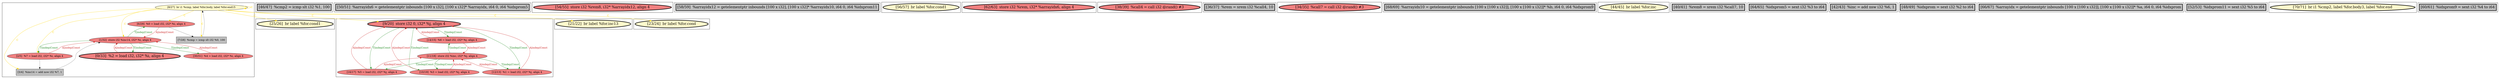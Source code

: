 
digraph G {



node1332->node1331 [style=solid,color=gold,label="C",penwidth=1.0,fontcolor=gold ]
node1332->node1341 [style=solid,color=gold,label="C",penwidth=1.0,fontcolor=gold ]
node1348->node1345 [style=solid,color=forestgreen,label="T|indep|Const",penwidth=1.0,fontcolor=forestgreen ]
node1346->node1344 [style=solid,color=forestgreen,label="T|indep|Const",penwidth=1.0,fontcolor=forestgreen ]
node1328->node1327 [style=solid,color=forestgreen,label="T|indep|Const",penwidth=1.0,fontcolor=forestgreen ]
node1331->node1333 [style=solid,color=black,label="",penwidth=0.5,fontcolor=black ]
node1332->node1329 [style=solid,color=gold,label="C",penwidth=1.0,fontcolor=gold ]
node1329->node1328 [style=solid,color=black,label="",penwidth=0.5,fontcolor=black ]
node1346->node1349 [style=solid,color=forestgreen,label="T|indep|Const",penwidth=1.0,fontcolor=forestgreen ]
node1326->node1328 [style=solid,color=firebrick3,label="A|indep|Const",penwidth=1.0,fontcolor=firebrick3 ]
node1328->node1331 [style=solid,color=forestgreen,label="T|indep|Const",penwidth=1.0,fontcolor=forestgreen ]
node1328->node1330 [style=solid,color=forestgreen,label="T|indep|Const",penwidth=1.0,fontcolor=forestgreen ]
node1327->node1328 [style=solid,color=firebrick3,label="A|indep|Const",penwidth=1.0,fontcolor=firebrick3 ]
node1327->node1329 [style=solid,color=black,label="",penwidth=0.5,fontcolor=black ]
node1349->node1348 [style=solid,color=firebrick3,label="A|indep|Const",penwidth=1.0,fontcolor=firebrick3 ]
node1331->node1328 [style=solid,color=firebrick3,label="A|indep|Const",penwidth=1.0,fontcolor=firebrick3 ]
node1347->node1346 [style=solid,color=firebrick3,label="A|indep|Const",penwidth=1.0,fontcolor=firebrick3 ]
node1332->node1332 [style=solid,color=gold,label="C",penwidth=1.0,fontcolor=gold ]
node1332->node1333 [style=solid,color=gold,label="C",penwidth=1.0,fontcolor=gold ]
node1328->node1326 [style=solid,color=forestgreen,label="T|indep|Const",penwidth=1.0,fontcolor=forestgreen ]
node1346->node1347 [style=solid,color=forestgreen,label="T|indep|Const",penwidth=1.0,fontcolor=forestgreen ]
node1348->node1349 [style=solid,color=forestgreen,label="T|indep|Const",penwidth=1.0,fontcolor=forestgreen ]
node1349->node1346 [style=solid,color=firebrick3,label="A|indep|Const",penwidth=1.0,fontcolor=firebrick3 ]
node1345->node1346 [style=solid,color=firebrick3,label="A|indep|Const",penwidth=1.0,fontcolor=firebrick3 ]
node1345->node1348 [style=solid,color=firebrick3,label="A|indep|Const",penwidth=1.0,fontcolor=firebrick3 ]
node1346->node1345 [style=solid,color=forestgreen,label="T|indep|Const",penwidth=1.0,fontcolor=forestgreen ]
node1348->node1344 [style=solid,color=forestgreen,label="T|indep|Const",penwidth=1.0,fontcolor=forestgreen ]
node1344->node1348 [style=solid,color=firebrick3,label="A|indep|Const",penwidth=1.0,fontcolor=firebrick3 ]
node1332->node1328 [style=solid,color=gold,label="C",penwidth=1.0,fontcolor=gold ]
node1348->node1347 [style=solid,color=forestgreen,label="T|indep|Const",penwidth=1.0,fontcolor=forestgreen ]
node1347->node1348 [style=solid,color=firebrick3,label="A|indep|Const",penwidth=1.0,fontcolor=firebrick3 ]
node1332->node1338 [style=solid,color=gold,label="C",penwidth=1.0,fontcolor=gold ]
node1332->node1327 [style=solid,color=gold,label="C",penwidth=1.0,fontcolor=gold ]
node1344->node1346 [style=solid,color=firebrick3,label="A|indep|Const",penwidth=1.0,fontcolor=firebrick3 ]
node1333->node1332 [style=solid,color=black,label="",penwidth=0.5,fontcolor=black ]
node1332->node1351 [style=solid,color=gold,label="C",penwidth=1.0,fontcolor=gold ]
node1330->node1328 [style=solid,color=firebrick3,label="A|indep|Const",penwidth=1.0,fontcolor=firebrick3 ]
node1332->node1348 [style=solid,color=gold,label="C",penwidth=1.0,fontcolor=gold ]


subgraph cluster22 {


node1360 [penwidth=3.0,fontsize=20,fillcolor=grey,label="[46/47]  %cmp2 = icmp slt i32 %1, 100",shape=rectangle,style=filled ]



}

subgraph cluster20 {


node1358 [penwidth=3.0,fontsize=20,fillcolor=grey,label="[50/51]  %arrayidx6 = getelementptr inbounds [100 x i32], [100 x i32]* %arrayidx, i64 0, i64 %idxprom5",shape=rectangle,style=filled ]



}

subgraph cluster18 {


node1356 [penwidth=3.0,fontsize=20,fillcolor=lightcoral,label="[54/55]  store i32 %rem8, i32* %arrayidx12, align 4",shape=ellipse,style=filled ]



}

subgraph cluster16 {


node1354 [penwidth=3.0,fontsize=20,fillcolor=grey,label="[58/59]  %arrayidx12 = getelementptr inbounds [100 x i32], [100 x i32]* %arrayidx10, i64 0, i64 %idxprom11",shape=rectangle,style=filled ]



}

subgraph cluster17 {


node1355 [penwidth=3.0,fontsize=20,fillcolor=lemonchiffon,label="[56/57]  br label %for.cond1",shape=ellipse,style=filled ]



}

subgraph cluster4 {


node1337 [penwidth=3.0,fontsize=20,fillcolor=lightcoral,label="[62/63]  store i32 %rem, i32* %arrayidx6, align 4",shape=ellipse,style=filled ]



}

subgraph cluster3 {


node1336 [penwidth=3.0,fontsize=20,fillcolor=lightcoral,label="[38/39]  %call4 = call i32 @rand() #3",shape=ellipse,style=filled ]



}

subgraph cluster2 {


node1335 [penwidth=3.0,fontsize=20,fillcolor=grey,label="[36/37]  %rem = srem i32 %call4, 10",shape=rectangle,style=filled ]



}

subgraph cluster1 {


node1334 [penwidth=3.0,fontsize=20,fillcolor=lightcoral,label="[34/35]  %call7 = call i32 @rand() #3",shape=ellipse,style=filled ]



}

subgraph cluster12 {


node1350 [penwidth=3.0,fontsize=20,fillcolor=grey,label="[68/69]  %arrayidx10 = getelementptr inbounds [100 x [100 x i32]], [100 x [100 x i32]]* %b, i64 0, i64 %idxprom9",shape=rectangle,style=filled ]



}

subgraph cluster5 {


node1338 [penwidth=3.0,fontsize=20,fillcolor=lemonchiffon,label="[21/22]  br label %for.inc13",shape=ellipse,style=filled ]



}

subgraph cluster0 {


node1327 [fillcolor=lightcoral,label="[2/5]  %7 = load i32, i32* %i, align 4",shape=ellipse,style=filled ]
node1333 [fillcolor=grey,label="[7/28]  %cmp = icmp slt i32 %0, 100",shape=rectangle,style=filled ]
node1330 [penwidth=3.0,fontsize=20,fillcolor=lightcoral,label="[0/33]  %2 = load i32, i32* %i, align 4",shape=ellipse,style=filled ]
node1332 [fillcolor=lemonchiffon,label="[8/27]  br i1 %cmp, label %for.body, label %for.end15",shape=ellipse,style=filled ]
node1326 [fillcolor=lightcoral,label="[30/31]  %4 = load i32, i32* %i, align 4",shape=ellipse,style=filled ]
node1328 [fillcolor=lightcoral,label="[1/32]  store i32 %inc14, i32* %i, align 4",shape=ellipse,style=filled ]
node1329 [fillcolor=grey,label="[3/4]  %inc14 = add nsw i32 %7, 1",shape=rectangle,style=filled ]
node1331 [fillcolor=lightcoral,label="[6/29]  %0 = load i32, i32* %i, align 4",shape=ellipse,style=filled ]



}

subgraph cluster6 {


node1339 [penwidth=3.0,fontsize=20,fillcolor=lemonchiffon,label="[44/45]  br label %for.inc",shape=ellipse,style=filled ]



}

subgraph cluster14 {


node1352 [penwidth=3.0,fontsize=20,fillcolor=grey,label="[40/41]  %rem8 = srem i32 %call7, 10",shape=rectangle,style=filled ]



}

subgraph cluster7 {


node1340 [penwidth=3.0,fontsize=20,fillcolor=grey,label="[64/65]  %idxprom5 = sext i32 %3 to i64",shape=rectangle,style=filled ]



}

subgraph cluster23 {


node1361 [penwidth=3.0,fontsize=20,fillcolor=grey,label="[42/43]  %inc = add nsw i32 %6, 1",shape=rectangle,style=filled ]



}

subgraph cluster8 {


node1341 [penwidth=3.0,fontsize=20,fillcolor=lemonchiffon,label="[25/26]  br label %for.cond1",shape=ellipse,style=filled ]



}

subgraph cluster21 {


node1359 [penwidth=3.0,fontsize=20,fillcolor=grey,label="[48/49]  %idxprom = sext i32 %2 to i64",shape=rectangle,style=filled ]



}

subgraph cluster9 {


node1342 [penwidth=3.0,fontsize=20,fillcolor=grey,label="[66/67]  %arrayidx = getelementptr inbounds [100 x [100 x i32]], [100 x [100 x i32]]* %a, i64 0, i64 %idxprom",shape=rectangle,style=filled ]



}

subgraph cluster19 {


node1357 [penwidth=3.0,fontsize=20,fillcolor=grey,label="[52/53]  %idxprom11 = sext i32 %5 to i64",shape=rectangle,style=filled ]



}

subgraph cluster10 {


node1343 [penwidth=3.0,fontsize=20,fillcolor=lemonchiffon,label="[70/71]  br i1 %cmp2, label %for.body3, label %for.end",shape=ellipse,style=filled ]



}

subgraph cluster11 {


node1349 [fillcolor=lightcoral,label="[10/19]  %3 = load i32, i32* %j, align 4",shape=ellipse,style=filled ]
node1346 [fillcolor=lightcoral,label="[11/18]  store i32 %inc, i32* %j, align 4",shape=ellipse,style=filled ]
node1347 [fillcolor=lightcoral,label="[12/13]  %1 = load i32, i32* %j, align 4",shape=ellipse,style=filled ]
node1344 [fillcolor=lightcoral,label="[16/17]  %5 = load i32, i32* %j, align 4",shape=ellipse,style=filled ]
node1348 [penwidth=3.0,fontsize=20,fillcolor=lightcoral,label="[9/20]  store i32 0, i32* %j, align 4",shape=ellipse,style=filled ]
node1345 [fillcolor=lightcoral,label="[14/15]  %6 = load i32, i32* %j, align 4",shape=ellipse,style=filled ]



}

subgraph cluster13 {


node1351 [penwidth=3.0,fontsize=20,fillcolor=lemonchiffon,label="[23/24]  br label %for.cond",shape=ellipse,style=filled ]



}

subgraph cluster15 {


node1353 [penwidth=3.0,fontsize=20,fillcolor=grey,label="[60/61]  %idxprom9 = sext i32 %4 to i64",shape=rectangle,style=filled ]



}

}
